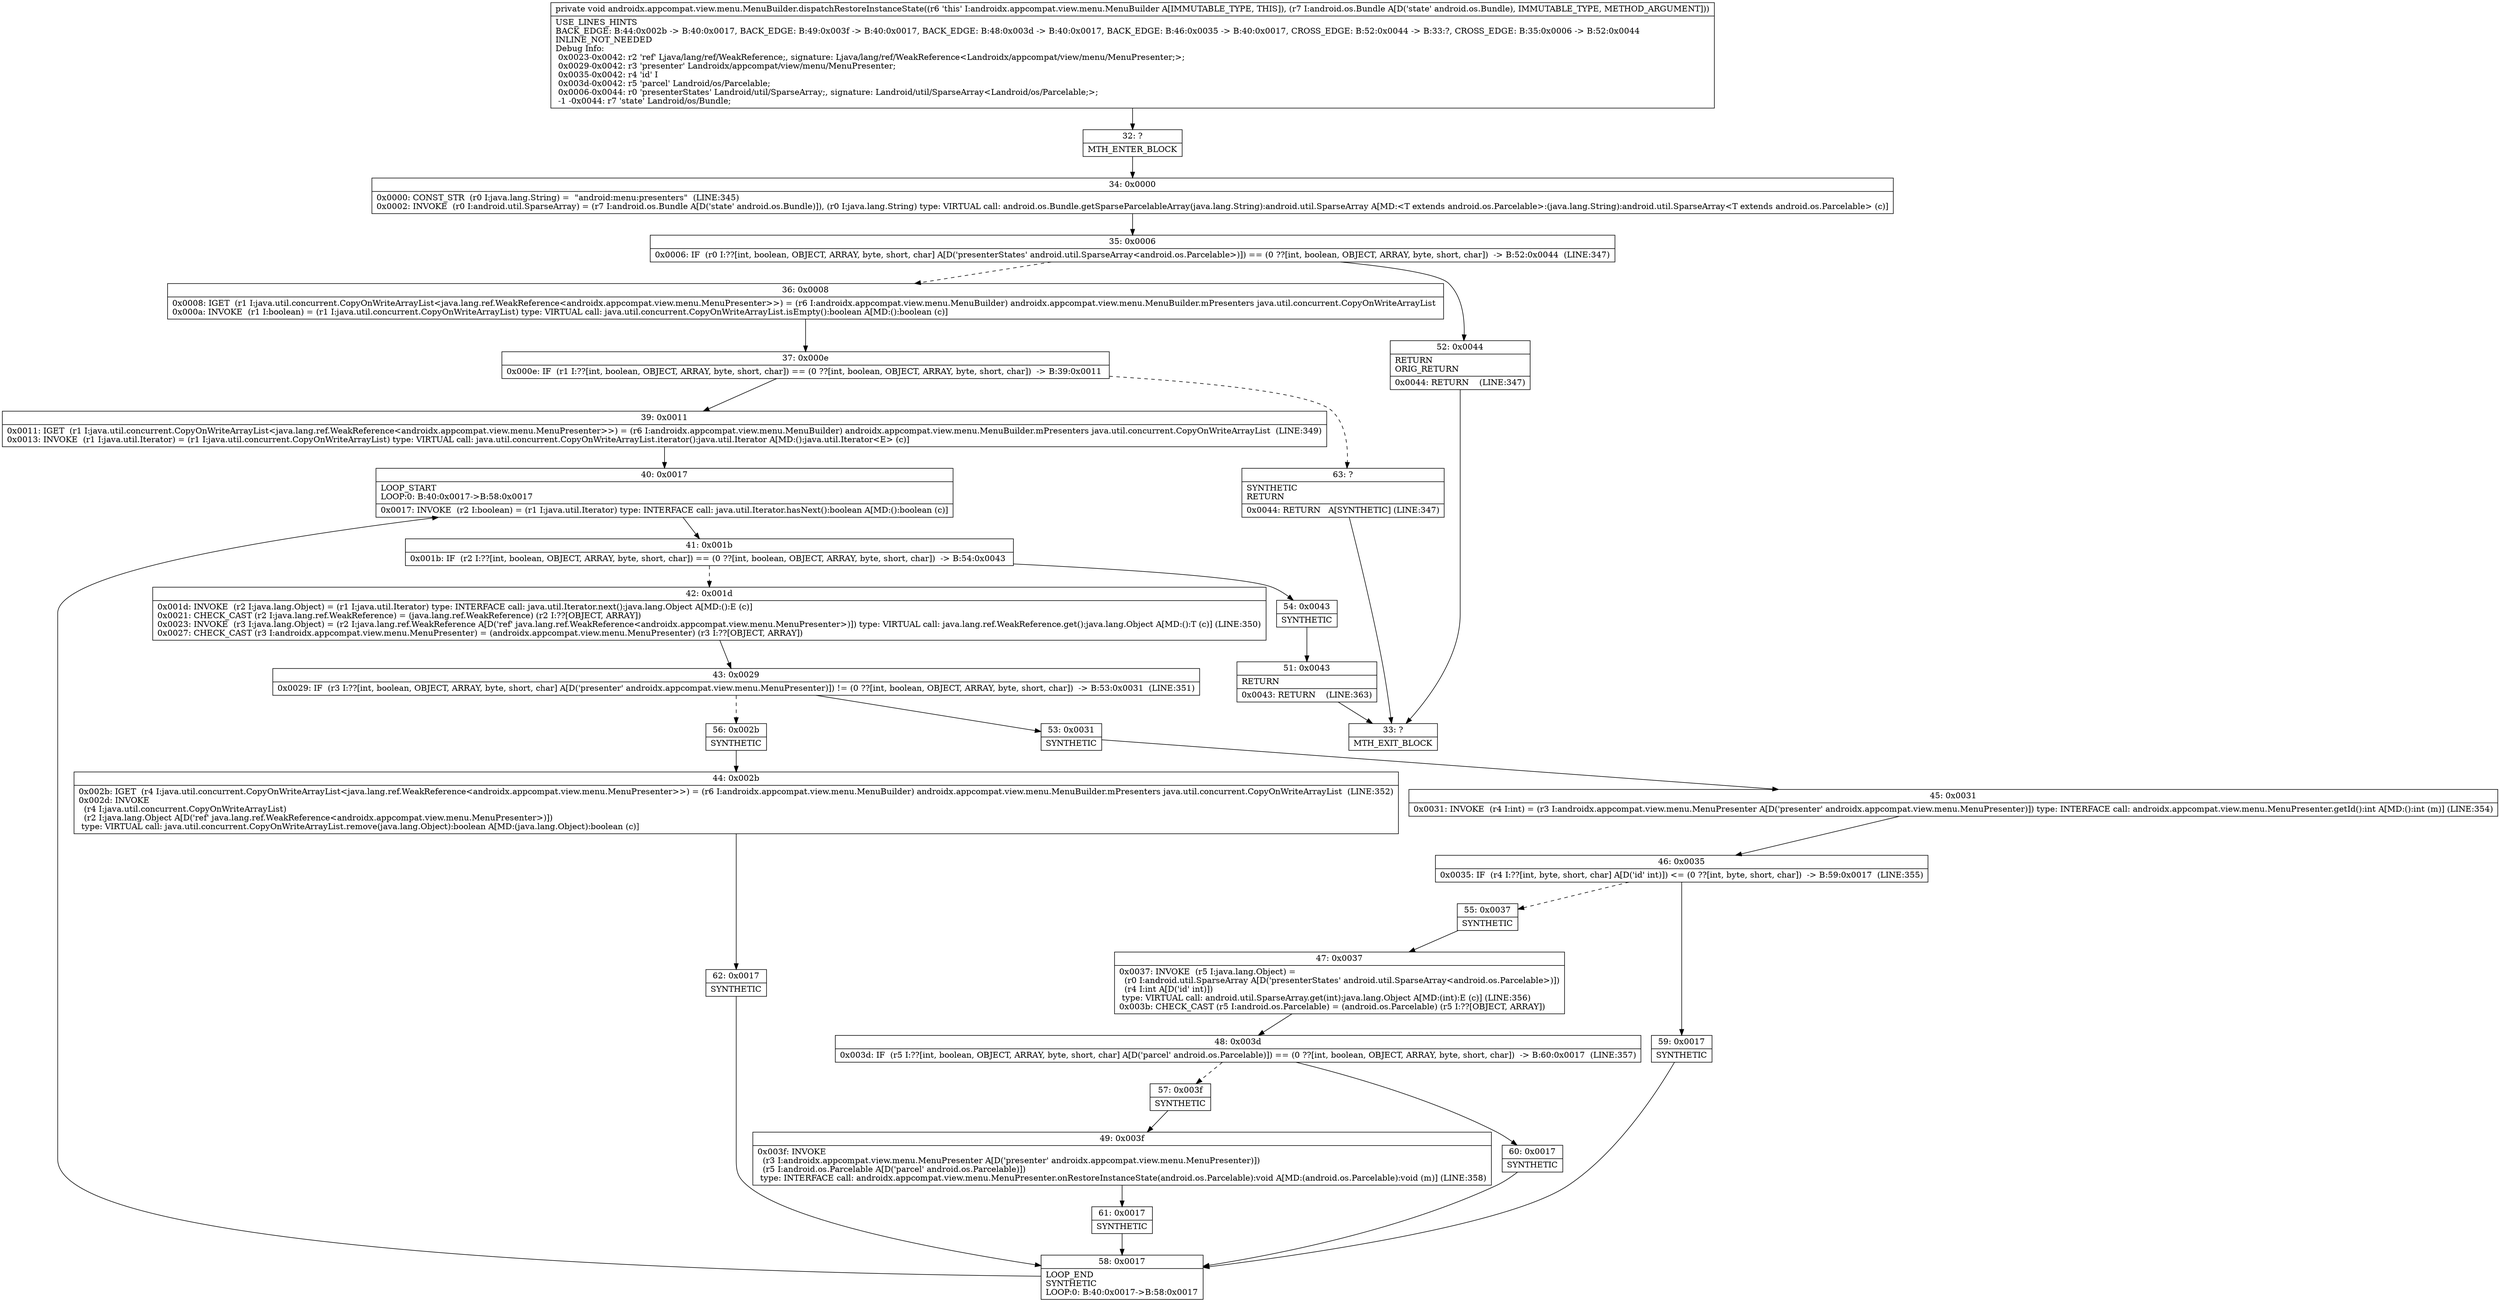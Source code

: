 digraph "CFG forandroidx.appcompat.view.menu.MenuBuilder.dispatchRestoreInstanceState(Landroid\/os\/Bundle;)V" {
Node_32 [shape=record,label="{32\:\ ?|MTH_ENTER_BLOCK\l}"];
Node_34 [shape=record,label="{34\:\ 0x0000|0x0000: CONST_STR  (r0 I:java.lang.String) =  \"android:menu:presenters\"  (LINE:345)\l0x0002: INVOKE  (r0 I:android.util.SparseArray) = (r7 I:android.os.Bundle A[D('state' android.os.Bundle)]), (r0 I:java.lang.String) type: VIRTUAL call: android.os.Bundle.getSparseParcelableArray(java.lang.String):android.util.SparseArray A[MD:\<T extends android.os.Parcelable\>:(java.lang.String):android.util.SparseArray\<T extends android.os.Parcelable\> (c)]\l}"];
Node_35 [shape=record,label="{35\:\ 0x0006|0x0006: IF  (r0 I:??[int, boolean, OBJECT, ARRAY, byte, short, char] A[D('presenterStates' android.util.SparseArray\<android.os.Parcelable\>)]) == (0 ??[int, boolean, OBJECT, ARRAY, byte, short, char])  \-\> B:52:0x0044  (LINE:347)\l}"];
Node_36 [shape=record,label="{36\:\ 0x0008|0x0008: IGET  (r1 I:java.util.concurrent.CopyOnWriteArrayList\<java.lang.ref.WeakReference\<androidx.appcompat.view.menu.MenuPresenter\>\>) = (r6 I:androidx.appcompat.view.menu.MenuBuilder) androidx.appcompat.view.menu.MenuBuilder.mPresenters java.util.concurrent.CopyOnWriteArrayList \l0x000a: INVOKE  (r1 I:boolean) = (r1 I:java.util.concurrent.CopyOnWriteArrayList) type: VIRTUAL call: java.util.concurrent.CopyOnWriteArrayList.isEmpty():boolean A[MD:():boolean (c)]\l}"];
Node_37 [shape=record,label="{37\:\ 0x000e|0x000e: IF  (r1 I:??[int, boolean, OBJECT, ARRAY, byte, short, char]) == (0 ??[int, boolean, OBJECT, ARRAY, byte, short, char])  \-\> B:39:0x0011 \l}"];
Node_39 [shape=record,label="{39\:\ 0x0011|0x0011: IGET  (r1 I:java.util.concurrent.CopyOnWriteArrayList\<java.lang.ref.WeakReference\<androidx.appcompat.view.menu.MenuPresenter\>\>) = (r6 I:androidx.appcompat.view.menu.MenuBuilder) androidx.appcompat.view.menu.MenuBuilder.mPresenters java.util.concurrent.CopyOnWriteArrayList  (LINE:349)\l0x0013: INVOKE  (r1 I:java.util.Iterator) = (r1 I:java.util.concurrent.CopyOnWriteArrayList) type: VIRTUAL call: java.util.concurrent.CopyOnWriteArrayList.iterator():java.util.Iterator A[MD:():java.util.Iterator\<E\> (c)]\l}"];
Node_40 [shape=record,label="{40\:\ 0x0017|LOOP_START\lLOOP:0: B:40:0x0017\-\>B:58:0x0017\l|0x0017: INVOKE  (r2 I:boolean) = (r1 I:java.util.Iterator) type: INTERFACE call: java.util.Iterator.hasNext():boolean A[MD:():boolean (c)]\l}"];
Node_41 [shape=record,label="{41\:\ 0x001b|0x001b: IF  (r2 I:??[int, boolean, OBJECT, ARRAY, byte, short, char]) == (0 ??[int, boolean, OBJECT, ARRAY, byte, short, char])  \-\> B:54:0x0043 \l}"];
Node_42 [shape=record,label="{42\:\ 0x001d|0x001d: INVOKE  (r2 I:java.lang.Object) = (r1 I:java.util.Iterator) type: INTERFACE call: java.util.Iterator.next():java.lang.Object A[MD:():E (c)]\l0x0021: CHECK_CAST (r2 I:java.lang.ref.WeakReference) = (java.lang.ref.WeakReference) (r2 I:??[OBJECT, ARRAY]) \l0x0023: INVOKE  (r3 I:java.lang.Object) = (r2 I:java.lang.ref.WeakReference A[D('ref' java.lang.ref.WeakReference\<androidx.appcompat.view.menu.MenuPresenter\>)]) type: VIRTUAL call: java.lang.ref.WeakReference.get():java.lang.Object A[MD:():T (c)] (LINE:350)\l0x0027: CHECK_CAST (r3 I:androidx.appcompat.view.menu.MenuPresenter) = (androidx.appcompat.view.menu.MenuPresenter) (r3 I:??[OBJECT, ARRAY]) \l}"];
Node_43 [shape=record,label="{43\:\ 0x0029|0x0029: IF  (r3 I:??[int, boolean, OBJECT, ARRAY, byte, short, char] A[D('presenter' androidx.appcompat.view.menu.MenuPresenter)]) != (0 ??[int, boolean, OBJECT, ARRAY, byte, short, char])  \-\> B:53:0x0031  (LINE:351)\l}"];
Node_53 [shape=record,label="{53\:\ 0x0031|SYNTHETIC\l}"];
Node_45 [shape=record,label="{45\:\ 0x0031|0x0031: INVOKE  (r4 I:int) = (r3 I:androidx.appcompat.view.menu.MenuPresenter A[D('presenter' androidx.appcompat.view.menu.MenuPresenter)]) type: INTERFACE call: androidx.appcompat.view.menu.MenuPresenter.getId():int A[MD:():int (m)] (LINE:354)\l}"];
Node_46 [shape=record,label="{46\:\ 0x0035|0x0035: IF  (r4 I:??[int, byte, short, char] A[D('id' int)]) \<= (0 ??[int, byte, short, char])  \-\> B:59:0x0017  (LINE:355)\l}"];
Node_55 [shape=record,label="{55\:\ 0x0037|SYNTHETIC\l}"];
Node_47 [shape=record,label="{47\:\ 0x0037|0x0037: INVOKE  (r5 I:java.lang.Object) = \l  (r0 I:android.util.SparseArray A[D('presenterStates' android.util.SparseArray\<android.os.Parcelable\>)])\l  (r4 I:int A[D('id' int)])\l type: VIRTUAL call: android.util.SparseArray.get(int):java.lang.Object A[MD:(int):E (c)] (LINE:356)\l0x003b: CHECK_CAST (r5 I:android.os.Parcelable) = (android.os.Parcelable) (r5 I:??[OBJECT, ARRAY]) \l}"];
Node_48 [shape=record,label="{48\:\ 0x003d|0x003d: IF  (r5 I:??[int, boolean, OBJECT, ARRAY, byte, short, char] A[D('parcel' android.os.Parcelable)]) == (0 ??[int, boolean, OBJECT, ARRAY, byte, short, char])  \-\> B:60:0x0017  (LINE:357)\l}"];
Node_57 [shape=record,label="{57\:\ 0x003f|SYNTHETIC\l}"];
Node_49 [shape=record,label="{49\:\ 0x003f|0x003f: INVOKE  \l  (r3 I:androidx.appcompat.view.menu.MenuPresenter A[D('presenter' androidx.appcompat.view.menu.MenuPresenter)])\l  (r5 I:android.os.Parcelable A[D('parcel' android.os.Parcelable)])\l type: INTERFACE call: androidx.appcompat.view.menu.MenuPresenter.onRestoreInstanceState(android.os.Parcelable):void A[MD:(android.os.Parcelable):void (m)] (LINE:358)\l}"];
Node_61 [shape=record,label="{61\:\ 0x0017|SYNTHETIC\l}"];
Node_58 [shape=record,label="{58\:\ 0x0017|LOOP_END\lSYNTHETIC\lLOOP:0: B:40:0x0017\-\>B:58:0x0017\l}"];
Node_60 [shape=record,label="{60\:\ 0x0017|SYNTHETIC\l}"];
Node_59 [shape=record,label="{59\:\ 0x0017|SYNTHETIC\l}"];
Node_56 [shape=record,label="{56\:\ 0x002b|SYNTHETIC\l}"];
Node_44 [shape=record,label="{44\:\ 0x002b|0x002b: IGET  (r4 I:java.util.concurrent.CopyOnWriteArrayList\<java.lang.ref.WeakReference\<androidx.appcompat.view.menu.MenuPresenter\>\>) = (r6 I:androidx.appcompat.view.menu.MenuBuilder) androidx.appcompat.view.menu.MenuBuilder.mPresenters java.util.concurrent.CopyOnWriteArrayList  (LINE:352)\l0x002d: INVOKE  \l  (r4 I:java.util.concurrent.CopyOnWriteArrayList)\l  (r2 I:java.lang.Object A[D('ref' java.lang.ref.WeakReference\<androidx.appcompat.view.menu.MenuPresenter\>)])\l type: VIRTUAL call: java.util.concurrent.CopyOnWriteArrayList.remove(java.lang.Object):boolean A[MD:(java.lang.Object):boolean (c)]\l}"];
Node_62 [shape=record,label="{62\:\ 0x0017|SYNTHETIC\l}"];
Node_54 [shape=record,label="{54\:\ 0x0043|SYNTHETIC\l}"];
Node_51 [shape=record,label="{51\:\ 0x0043|RETURN\l|0x0043: RETURN    (LINE:363)\l}"];
Node_33 [shape=record,label="{33\:\ ?|MTH_EXIT_BLOCK\l}"];
Node_63 [shape=record,label="{63\:\ ?|SYNTHETIC\lRETURN\l|0x0044: RETURN   A[SYNTHETIC] (LINE:347)\l}"];
Node_52 [shape=record,label="{52\:\ 0x0044|RETURN\lORIG_RETURN\l|0x0044: RETURN    (LINE:347)\l}"];
MethodNode[shape=record,label="{private void androidx.appcompat.view.menu.MenuBuilder.dispatchRestoreInstanceState((r6 'this' I:androidx.appcompat.view.menu.MenuBuilder A[IMMUTABLE_TYPE, THIS]), (r7 I:android.os.Bundle A[D('state' android.os.Bundle), IMMUTABLE_TYPE, METHOD_ARGUMENT]))  | USE_LINES_HINTS\lBACK_EDGE: B:44:0x002b \-\> B:40:0x0017, BACK_EDGE: B:49:0x003f \-\> B:40:0x0017, BACK_EDGE: B:48:0x003d \-\> B:40:0x0017, BACK_EDGE: B:46:0x0035 \-\> B:40:0x0017, CROSS_EDGE: B:52:0x0044 \-\> B:33:?, CROSS_EDGE: B:35:0x0006 \-\> B:52:0x0044\lINLINE_NOT_NEEDED\lDebug Info:\l  0x0023\-0x0042: r2 'ref' Ljava\/lang\/ref\/WeakReference;, signature: Ljava\/lang\/ref\/WeakReference\<Landroidx\/appcompat\/view\/menu\/MenuPresenter;\>;\l  0x0029\-0x0042: r3 'presenter' Landroidx\/appcompat\/view\/menu\/MenuPresenter;\l  0x0035\-0x0042: r4 'id' I\l  0x003d\-0x0042: r5 'parcel' Landroid\/os\/Parcelable;\l  0x0006\-0x0044: r0 'presenterStates' Landroid\/util\/SparseArray;, signature: Landroid\/util\/SparseArray\<Landroid\/os\/Parcelable;\>;\l  \-1 \-0x0044: r7 'state' Landroid\/os\/Bundle;\l}"];
MethodNode -> Node_32;Node_32 -> Node_34;
Node_34 -> Node_35;
Node_35 -> Node_36[style=dashed];
Node_35 -> Node_52;
Node_36 -> Node_37;
Node_37 -> Node_39;
Node_37 -> Node_63[style=dashed];
Node_39 -> Node_40;
Node_40 -> Node_41;
Node_41 -> Node_42[style=dashed];
Node_41 -> Node_54;
Node_42 -> Node_43;
Node_43 -> Node_53;
Node_43 -> Node_56[style=dashed];
Node_53 -> Node_45;
Node_45 -> Node_46;
Node_46 -> Node_55[style=dashed];
Node_46 -> Node_59;
Node_55 -> Node_47;
Node_47 -> Node_48;
Node_48 -> Node_57[style=dashed];
Node_48 -> Node_60;
Node_57 -> Node_49;
Node_49 -> Node_61;
Node_61 -> Node_58;
Node_58 -> Node_40;
Node_60 -> Node_58;
Node_59 -> Node_58;
Node_56 -> Node_44;
Node_44 -> Node_62;
Node_62 -> Node_58;
Node_54 -> Node_51;
Node_51 -> Node_33;
Node_63 -> Node_33;
Node_52 -> Node_33;
}

